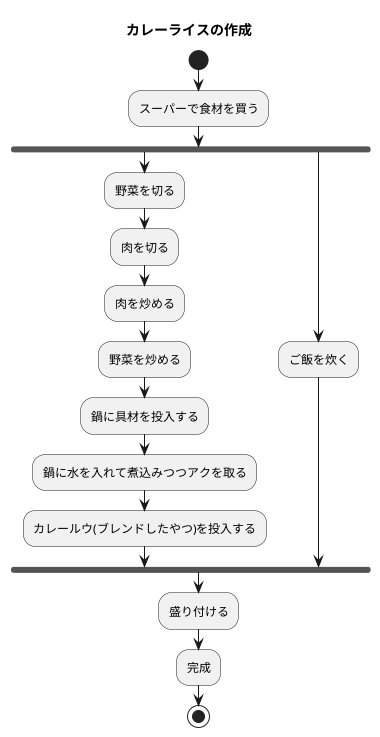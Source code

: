 @startuml
title カレーライスの作成
start 
:スーパーで食材を買う;
fork 
:野菜を切る;
:肉を切る;
:肉を炒める;
:野菜を炒める;
:鍋に具材を投入する;
:鍋に水を入れて煮込みつつアクを取る;
:カレールウ(ブレンドしたやつ)を投入する;
fork again
:ご飯を炊く;
end fork
:盛り付ける;
:完成;
stop
@enduml